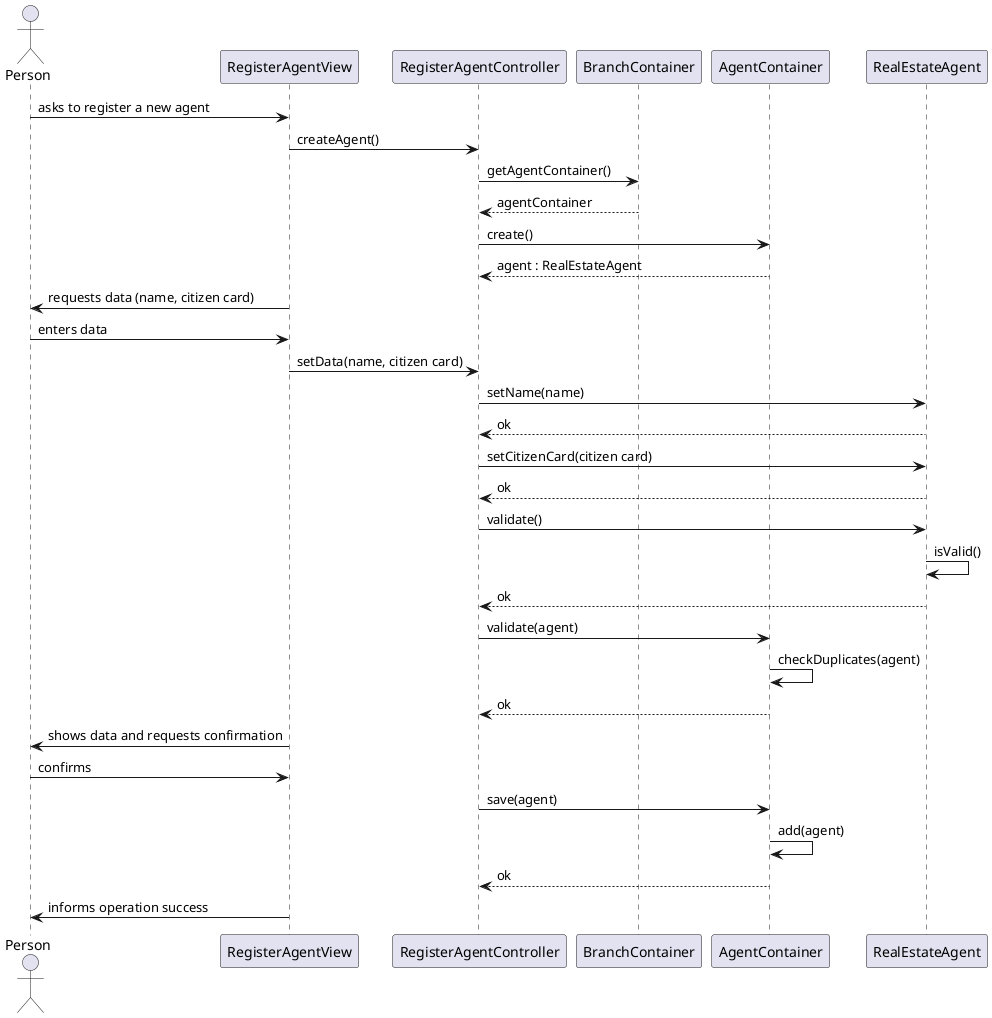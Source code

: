 @startuml
hide circle
skinparam classAttributeIconSize 0

actor Person

participant RegisterAgentView
participant RegisterAgentController
participant BranchContainer
participant AgentContainer
participant RealEstateAgent

Person -> RegisterAgentView : asks to register a new agent
RegisterAgentView -> RegisterAgentController : createAgent()

RegisterAgentController -> BranchContainer : getAgentContainer()
BranchContainer --> RegisterAgentController : agentContainer

RegisterAgentController -> AgentContainer : create()
AgentContainer --> RegisterAgentController : agent : RealEstateAgent

RegisterAgentView -> Person : requests data (name, citizen card)
Person -> RegisterAgentView : enters data

RegisterAgentView -> RegisterAgentController : setData(name, citizen card)
RegisterAgentController -> RealEstateAgent : setName(name)
RealEstateAgent --> RegisterAgentController : ok
RegisterAgentController -> RealEstateAgent : setCitizenCard(citizen card)
RealEstateAgent --> RegisterAgentController : ok

RegisterAgentController -> RealEstateAgent : validate()
RealEstateAgent -> RealEstateAgent : isValid()
RealEstateAgent --> RegisterAgentController : ok

RegisterAgentController -> AgentContainer : validate(agent)
AgentContainer -> AgentContainer : checkDuplicates(agent)
AgentContainer --> RegisterAgentController : ok

RegisterAgentView -> Person : shows data and requests confirmation
Person -> RegisterAgentView : confirms

RegisterAgentController -> AgentContainer : save(agent)
AgentContainer -> AgentContainer : add(agent)
AgentContainer --> RegisterAgentController : ok

RegisterAgentView -> Person : informs operation success

@enduml
